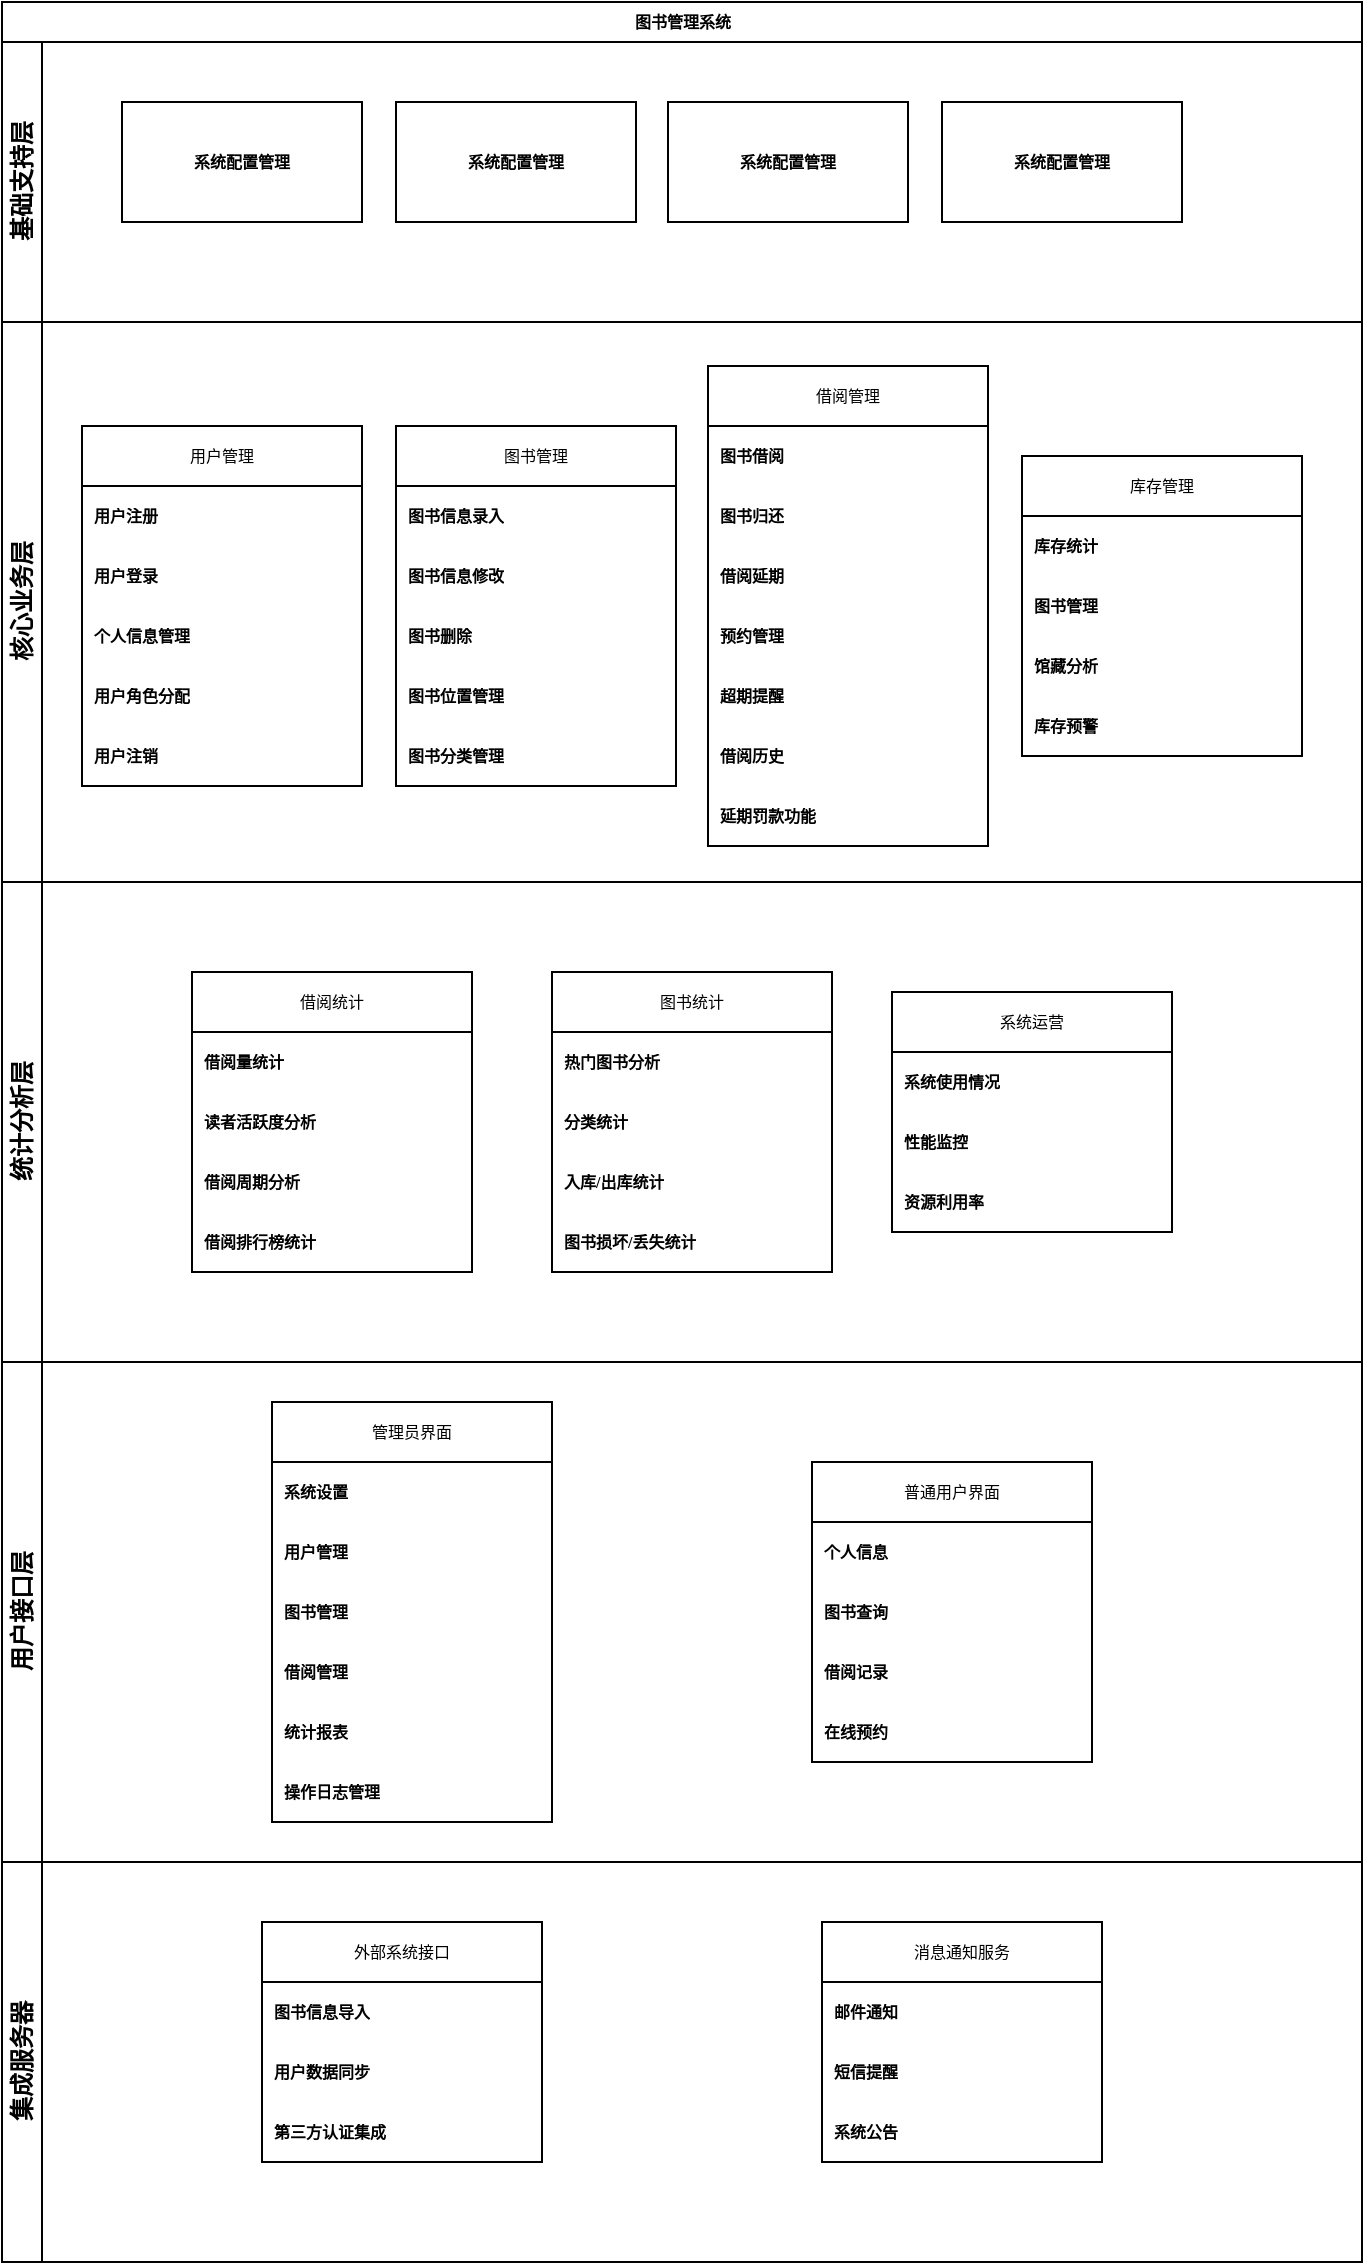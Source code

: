 <mxfile version="27.1.5">
  <diagram name="Page-1" id="c7488fd3-1785-93aa-aadb-54a6760d102a">
    <mxGraphModel dx="856" dy="475" grid="0" gridSize="10" guides="1" tooltips="1" connect="1" arrows="1" fold="1" page="0" pageScale="1" pageWidth="1100" pageHeight="850" background="none" math="0" shadow="0">
      <root>
        <mxCell id="0" />
        <mxCell id="1" parent="0" />
        <mxCell id="2b4e8129b02d487f-1" value="图书管理系统" style="swimlane;html=1;childLayout=stackLayout;horizontal=1;startSize=20;horizontalStack=0;rounded=0;shadow=0;labelBackgroundColor=none;strokeWidth=1;fontFamily=Verdana;fontSize=8;align=center;" parent="1" vertex="1">
          <mxGeometry x="100" y="20" width="680" height="1130" as="geometry">
            <mxRectangle x="180" y="70" width="60" height="20" as="alternateBounds" />
          </mxGeometry>
        </mxCell>
        <mxCell id="2b4e8129b02d487f-3" value="基础支持层" style="swimlane;html=1;startSize=20;horizontal=0;" parent="2b4e8129b02d487f-1" vertex="1">
          <mxGeometry y="20" width="680" height="140" as="geometry">
            <mxRectangle y="20" width="680" height="30" as="alternateBounds" />
          </mxGeometry>
        </mxCell>
        <mxCell id="hGuO7qK85UxMEahbpFd4-6" value="系统配置管理" style="whiteSpace=wrap;html=1;rounded=0;shadow=0;strokeColor=default;strokeWidth=1;align=center;verticalAlign=middle;fontFamily=Verdana;fontSize=8;fontColor=default;fontStyle=1;labelBackgroundColor=none;horizontal=1;fillColor=default;" vertex="1" parent="2b4e8129b02d487f-3">
          <mxGeometry x="60" y="30" width="120" height="60" as="geometry" />
        </mxCell>
        <mxCell id="hGuO7qK85UxMEahbpFd4-8" value="系统配置管理" style="whiteSpace=wrap;html=1;rounded=0;shadow=0;strokeColor=default;strokeWidth=1;align=center;verticalAlign=middle;fontFamily=Verdana;fontSize=8;fontColor=default;fontStyle=1;labelBackgroundColor=none;horizontal=1;fillColor=default;" vertex="1" parent="2b4e8129b02d487f-3">
          <mxGeometry x="197" y="30" width="120" height="60" as="geometry" />
        </mxCell>
        <mxCell id="hGuO7qK85UxMEahbpFd4-9" value="系统配置管理" style="whiteSpace=wrap;html=1;rounded=0;shadow=0;strokeColor=default;strokeWidth=1;align=center;verticalAlign=middle;fontFamily=Verdana;fontSize=8;fontColor=default;fontStyle=1;labelBackgroundColor=none;horizontal=1;fillColor=default;" vertex="1" parent="2b4e8129b02d487f-3">
          <mxGeometry x="470" y="30" width="120" height="60" as="geometry" />
        </mxCell>
        <mxCell id="hGuO7qK85UxMEahbpFd4-7" value="系统配置管理" style="whiteSpace=wrap;html=1;rounded=0;shadow=0;strokeColor=default;strokeWidth=1;align=center;verticalAlign=middle;fontFamily=Verdana;fontSize=8;fontColor=default;fontStyle=1;labelBackgroundColor=none;horizontal=1;fillColor=default;" vertex="1" parent="2b4e8129b02d487f-3">
          <mxGeometry x="333" y="30" width="120" height="60" as="geometry" />
        </mxCell>
        <mxCell id="2b4e8129b02d487f-4" value="核心业务层" style="swimlane;html=1;startSize=20;horizontal=0;" parent="2b4e8129b02d487f-1" vertex="1">
          <mxGeometry y="160" width="680" height="280" as="geometry" />
        </mxCell>
        <mxCell id="hGuO7qK85UxMEahbpFd4-10" value="用户管理" style="swimlane;fontStyle=0;childLayout=stackLayout;horizontal=1;startSize=30;horizontalStack=0;resizeParent=1;resizeParentMax=0;resizeLast=0;collapsible=1;marginBottom=0;whiteSpace=wrap;html=1;rounded=0;shadow=0;strokeColor=default;strokeWidth=1;align=center;verticalAlign=middle;fontFamily=Verdana;fontSize=8;fontColor=default;labelBackgroundColor=none;fillColor=default;" vertex="1" parent="2b4e8129b02d487f-4">
          <mxGeometry x="40" y="52" width="140" height="180" as="geometry" />
        </mxCell>
        <mxCell id="hGuO7qK85UxMEahbpFd4-11" value="用户注册" style="text;strokeColor=none;fillColor=none;align=left;verticalAlign=middle;spacingLeft=4;spacingRight=4;overflow=hidden;points=[[0,0.5],[1,0.5]];portConstraint=eastwest;rotatable=0;whiteSpace=wrap;html=1;fontFamily=Verdana;fontSize=8;fontColor=default;fontStyle=1;labelBackgroundColor=none;horizontal=1;" vertex="1" parent="hGuO7qK85UxMEahbpFd4-10">
          <mxGeometry y="30" width="140" height="30" as="geometry" />
        </mxCell>
        <mxCell id="hGuO7qK85UxMEahbpFd4-12" value="用户登录" style="text;strokeColor=none;fillColor=none;align=left;verticalAlign=middle;spacingLeft=4;spacingRight=4;overflow=hidden;points=[[0,0.5],[1,0.5]];portConstraint=eastwest;rotatable=0;whiteSpace=wrap;html=1;fontFamily=Verdana;fontSize=8;fontColor=default;fontStyle=1;labelBackgroundColor=none;horizontal=1;" vertex="1" parent="hGuO7qK85UxMEahbpFd4-10">
          <mxGeometry y="60" width="140" height="30" as="geometry" />
        </mxCell>
        <mxCell id="hGuO7qK85UxMEahbpFd4-13" value="个人信息管理" style="text;strokeColor=none;fillColor=none;align=left;verticalAlign=middle;spacingLeft=4;spacingRight=4;overflow=hidden;points=[[0,0.5],[1,0.5]];portConstraint=eastwest;rotatable=0;whiteSpace=wrap;html=1;fontFamily=Verdana;fontSize=8;fontColor=default;fontStyle=1;labelBackgroundColor=none;horizontal=1;" vertex="1" parent="hGuO7qK85UxMEahbpFd4-10">
          <mxGeometry y="90" width="140" height="30" as="geometry" />
        </mxCell>
        <mxCell id="hGuO7qK85UxMEahbpFd4-58" value="用户角色分配" style="text;strokeColor=none;fillColor=none;align=left;verticalAlign=middle;spacingLeft=4;spacingRight=4;overflow=hidden;points=[[0,0.5],[1,0.5]];portConstraint=eastwest;rotatable=0;whiteSpace=wrap;html=1;fontFamily=Verdana;fontSize=8;fontColor=default;fontStyle=1;labelBackgroundColor=none;horizontal=1;" vertex="1" parent="hGuO7qK85UxMEahbpFd4-10">
          <mxGeometry y="120" width="140" height="30" as="geometry" />
        </mxCell>
        <mxCell id="hGuO7qK85UxMEahbpFd4-59" value="用户注销" style="text;strokeColor=none;fillColor=none;align=left;verticalAlign=middle;spacingLeft=4;spacingRight=4;overflow=hidden;points=[[0,0.5],[1,0.5]];portConstraint=eastwest;rotatable=0;whiteSpace=wrap;html=1;fontFamily=Verdana;fontSize=8;fontColor=default;fontStyle=1;labelBackgroundColor=none;horizontal=1;" vertex="1" parent="hGuO7qK85UxMEahbpFd4-10">
          <mxGeometry y="150" width="140" height="30" as="geometry" />
        </mxCell>
        <mxCell id="hGuO7qK85UxMEahbpFd4-18" value="图书管理" style="swimlane;fontStyle=0;childLayout=stackLayout;horizontal=1;startSize=30;horizontalStack=0;resizeParent=1;resizeParentMax=0;resizeLast=0;collapsible=1;marginBottom=0;whiteSpace=wrap;html=1;rounded=0;shadow=0;strokeColor=default;strokeWidth=1;align=center;verticalAlign=middle;fontFamily=Verdana;fontSize=8;fontColor=default;labelBackgroundColor=none;fillColor=default;" vertex="1" parent="2b4e8129b02d487f-4">
          <mxGeometry x="197" y="52" width="140" height="180" as="geometry" />
        </mxCell>
        <mxCell id="hGuO7qK85UxMEahbpFd4-19" value="图书信息录入" style="text;strokeColor=none;fillColor=none;align=left;verticalAlign=middle;spacingLeft=4;spacingRight=4;overflow=hidden;points=[[0,0.5],[1,0.5]];portConstraint=eastwest;rotatable=0;whiteSpace=wrap;html=1;fontFamily=Verdana;fontSize=8;fontColor=default;fontStyle=1;labelBackgroundColor=none;horizontal=1;" vertex="1" parent="hGuO7qK85UxMEahbpFd4-18">
          <mxGeometry y="30" width="140" height="30" as="geometry" />
        </mxCell>
        <mxCell id="hGuO7qK85UxMEahbpFd4-20" value="图书信息修改" style="text;strokeColor=none;fillColor=none;align=left;verticalAlign=middle;spacingLeft=4;spacingRight=4;overflow=hidden;points=[[0,0.5],[1,0.5]];portConstraint=eastwest;rotatable=0;whiteSpace=wrap;html=1;fontFamily=Verdana;fontSize=8;fontColor=default;fontStyle=1;labelBackgroundColor=none;horizontal=1;" vertex="1" parent="hGuO7qK85UxMEahbpFd4-18">
          <mxGeometry y="60" width="140" height="30" as="geometry" />
        </mxCell>
        <mxCell id="hGuO7qK85UxMEahbpFd4-21" value="图书删除" style="text;strokeColor=none;fillColor=none;align=left;verticalAlign=middle;spacingLeft=4;spacingRight=4;overflow=hidden;points=[[0,0.5],[1,0.5]];portConstraint=eastwest;rotatable=0;whiteSpace=wrap;html=1;fontFamily=Verdana;fontSize=8;fontColor=default;fontStyle=1;labelBackgroundColor=none;horizontal=1;" vertex="1" parent="hGuO7qK85UxMEahbpFd4-18">
          <mxGeometry y="90" width="140" height="30" as="geometry" />
        </mxCell>
        <mxCell id="hGuO7qK85UxMEahbpFd4-60" value="图书位置管理" style="text;strokeColor=none;fillColor=none;align=left;verticalAlign=middle;spacingLeft=4;spacingRight=4;overflow=hidden;points=[[0,0.5],[1,0.5]];portConstraint=eastwest;rotatable=0;whiteSpace=wrap;html=1;fontFamily=Verdana;fontSize=8;fontColor=default;fontStyle=1;labelBackgroundColor=none;horizontal=1;" vertex="1" parent="hGuO7qK85UxMEahbpFd4-18">
          <mxGeometry y="120" width="140" height="30" as="geometry" />
        </mxCell>
        <mxCell id="hGuO7qK85UxMEahbpFd4-61" value="图书分类管理" style="text;strokeColor=none;fillColor=none;align=left;verticalAlign=middle;spacingLeft=4;spacingRight=4;overflow=hidden;points=[[0,0.5],[1,0.5]];portConstraint=eastwest;rotatable=0;whiteSpace=wrap;html=1;fontFamily=Verdana;fontSize=8;fontColor=default;fontStyle=1;labelBackgroundColor=none;horizontal=1;" vertex="1" parent="hGuO7qK85UxMEahbpFd4-18">
          <mxGeometry y="150" width="140" height="30" as="geometry" />
        </mxCell>
        <mxCell id="hGuO7qK85UxMEahbpFd4-22" value="库存管理" style="swimlane;fontStyle=0;childLayout=stackLayout;horizontal=1;startSize=30;horizontalStack=0;resizeParent=1;resizeParentMax=0;resizeLast=0;collapsible=1;marginBottom=0;whiteSpace=wrap;html=1;rounded=0;shadow=0;strokeColor=default;strokeWidth=1;align=center;verticalAlign=middle;fontFamily=Verdana;fontSize=8;fontColor=default;labelBackgroundColor=none;fillColor=default;" vertex="1" parent="2b4e8129b02d487f-4">
          <mxGeometry x="510" y="67" width="140" height="150" as="geometry" />
        </mxCell>
        <mxCell id="hGuO7qK85UxMEahbpFd4-23" value="库存统计" style="text;strokeColor=none;fillColor=none;align=left;verticalAlign=middle;spacingLeft=4;spacingRight=4;overflow=hidden;points=[[0,0.5],[1,0.5]];portConstraint=eastwest;rotatable=0;whiteSpace=wrap;html=1;fontFamily=Verdana;fontSize=8;fontColor=default;fontStyle=1;labelBackgroundColor=none;horizontal=1;" vertex="1" parent="hGuO7qK85UxMEahbpFd4-22">
          <mxGeometry y="30" width="140" height="30" as="geometry" />
        </mxCell>
        <mxCell id="hGuO7qK85UxMEahbpFd4-24" value="图书管理" style="text;strokeColor=none;fillColor=none;align=left;verticalAlign=middle;spacingLeft=4;spacingRight=4;overflow=hidden;points=[[0,0.5],[1,0.5]];portConstraint=eastwest;rotatable=0;whiteSpace=wrap;html=1;fontFamily=Verdana;fontSize=8;fontColor=default;fontStyle=1;labelBackgroundColor=none;horizontal=1;" vertex="1" parent="hGuO7qK85UxMEahbpFd4-22">
          <mxGeometry y="60" width="140" height="30" as="geometry" />
        </mxCell>
        <mxCell id="hGuO7qK85UxMEahbpFd4-25" value="馆藏分析" style="text;strokeColor=none;fillColor=none;align=left;verticalAlign=middle;spacingLeft=4;spacingRight=4;overflow=hidden;points=[[0,0.5],[1,0.5]];portConstraint=eastwest;rotatable=0;whiteSpace=wrap;html=1;fontFamily=Verdana;fontSize=8;fontColor=default;fontStyle=1;labelBackgroundColor=none;horizontal=1;" vertex="1" parent="hGuO7qK85UxMEahbpFd4-22">
          <mxGeometry y="90" width="140" height="30" as="geometry" />
        </mxCell>
        <mxCell id="hGuO7qK85UxMEahbpFd4-67" value="库存预警" style="text;strokeColor=none;fillColor=none;align=left;verticalAlign=middle;spacingLeft=4;spacingRight=4;overflow=hidden;points=[[0,0.5],[1,0.5]];portConstraint=eastwest;rotatable=0;whiteSpace=wrap;html=1;fontFamily=Verdana;fontSize=8;fontColor=default;fontStyle=1;labelBackgroundColor=none;horizontal=1;" vertex="1" parent="hGuO7qK85UxMEahbpFd4-22">
          <mxGeometry y="120" width="140" height="30" as="geometry" />
        </mxCell>
        <mxCell id="hGuO7qK85UxMEahbpFd4-14" value="借阅管理" style="swimlane;fontStyle=0;childLayout=stackLayout;horizontal=1;startSize=30;horizontalStack=0;resizeParent=1;resizeParentMax=0;resizeLast=0;collapsible=1;marginBottom=0;whiteSpace=wrap;html=1;rounded=0;shadow=0;strokeColor=default;strokeWidth=1;align=center;verticalAlign=middle;fontFamily=Verdana;fontSize=8;fontColor=default;labelBackgroundColor=none;fillColor=default;" vertex="1" parent="2b4e8129b02d487f-4">
          <mxGeometry x="353" y="22" width="140" height="240" as="geometry" />
        </mxCell>
        <mxCell id="hGuO7qK85UxMEahbpFd4-15" value="图书借阅" style="text;strokeColor=none;fillColor=none;align=left;verticalAlign=middle;spacingLeft=4;spacingRight=4;overflow=hidden;points=[[0,0.5],[1,0.5]];portConstraint=eastwest;rotatable=0;whiteSpace=wrap;html=1;fontFamily=Verdana;fontSize=8;fontColor=default;fontStyle=1;labelBackgroundColor=none;horizontal=1;" vertex="1" parent="hGuO7qK85UxMEahbpFd4-14">
          <mxGeometry y="30" width="140" height="30" as="geometry" />
        </mxCell>
        <mxCell id="hGuO7qK85UxMEahbpFd4-16" value="图书归还" style="text;strokeColor=none;fillColor=none;align=left;verticalAlign=middle;spacingLeft=4;spacingRight=4;overflow=hidden;points=[[0,0.5],[1,0.5]];portConstraint=eastwest;rotatable=0;whiteSpace=wrap;html=1;fontFamily=Verdana;fontSize=8;fontColor=default;fontStyle=1;labelBackgroundColor=none;horizontal=1;" vertex="1" parent="hGuO7qK85UxMEahbpFd4-14">
          <mxGeometry y="60" width="140" height="30" as="geometry" />
        </mxCell>
        <mxCell id="hGuO7qK85UxMEahbpFd4-17" value="借阅延期" style="text;strokeColor=none;fillColor=none;align=left;verticalAlign=middle;spacingLeft=4;spacingRight=4;overflow=hidden;points=[[0,0.5],[1,0.5]];portConstraint=eastwest;rotatable=0;whiteSpace=wrap;html=1;fontFamily=Verdana;fontSize=8;fontColor=default;fontStyle=1;labelBackgroundColor=none;horizontal=1;" vertex="1" parent="hGuO7qK85UxMEahbpFd4-14">
          <mxGeometry y="90" width="140" height="30" as="geometry" />
        </mxCell>
        <mxCell id="hGuO7qK85UxMEahbpFd4-63" value="预约管理" style="text;strokeColor=none;fillColor=none;align=left;verticalAlign=middle;spacingLeft=4;spacingRight=4;overflow=hidden;points=[[0,0.5],[1,0.5]];portConstraint=eastwest;rotatable=0;whiteSpace=wrap;html=1;fontFamily=Verdana;fontSize=8;fontColor=default;fontStyle=1;labelBackgroundColor=none;horizontal=1;" vertex="1" parent="hGuO7qK85UxMEahbpFd4-14">
          <mxGeometry y="120" width="140" height="30" as="geometry" />
        </mxCell>
        <mxCell id="hGuO7qK85UxMEahbpFd4-64" value="超期提醒" style="text;strokeColor=none;fillColor=none;align=left;verticalAlign=middle;spacingLeft=4;spacingRight=4;overflow=hidden;points=[[0,0.5],[1,0.5]];portConstraint=eastwest;rotatable=0;whiteSpace=wrap;html=1;fontFamily=Verdana;fontSize=8;fontColor=default;fontStyle=1;labelBackgroundColor=none;horizontal=1;" vertex="1" parent="hGuO7qK85UxMEahbpFd4-14">
          <mxGeometry y="150" width="140" height="30" as="geometry" />
        </mxCell>
        <mxCell id="hGuO7qK85UxMEahbpFd4-65" value="借阅历史" style="text;strokeColor=none;fillColor=none;align=left;verticalAlign=middle;spacingLeft=4;spacingRight=4;overflow=hidden;points=[[0,0.5],[1,0.5]];portConstraint=eastwest;rotatable=0;whiteSpace=wrap;html=1;fontFamily=Verdana;fontSize=8;fontColor=default;fontStyle=1;labelBackgroundColor=none;horizontal=1;" vertex="1" parent="hGuO7qK85UxMEahbpFd4-14">
          <mxGeometry y="180" width="140" height="30" as="geometry" />
        </mxCell>
        <mxCell id="hGuO7qK85UxMEahbpFd4-66" value="延期罚款功能" style="text;strokeColor=none;fillColor=none;align=left;verticalAlign=middle;spacingLeft=4;spacingRight=4;overflow=hidden;points=[[0,0.5],[1,0.5]];portConstraint=eastwest;rotatable=0;whiteSpace=wrap;html=1;fontFamily=Verdana;fontSize=8;fontColor=default;fontStyle=1;labelBackgroundColor=none;horizontal=1;" vertex="1" parent="hGuO7qK85UxMEahbpFd4-14">
          <mxGeometry y="210" width="140" height="30" as="geometry" />
        </mxCell>
        <mxCell id="hGuO7qK85UxMEahbpFd4-2" value="统计分析层" style="swimlane;html=1;startSize=20;horizontal=0;" vertex="1" parent="2b4e8129b02d487f-1">
          <mxGeometry y="440" width="680" height="240" as="geometry" />
        </mxCell>
        <mxCell id="hGuO7qK85UxMEahbpFd4-26" value="借阅统计" style="swimlane;fontStyle=0;childLayout=stackLayout;horizontal=1;startSize=30;horizontalStack=0;resizeParent=1;resizeParentMax=0;resizeLast=0;collapsible=1;marginBottom=0;whiteSpace=wrap;html=1;rounded=0;shadow=0;strokeColor=default;strokeWidth=1;align=center;verticalAlign=middle;fontFamily=Verdana;fontSize=8;fontColor=default;labelBackgroundColor=none;fillColor=default;" vertex="1" parent="hGuO7qK85UxMEahbpFd4-2">
          <mxGeometry x="95" y="45" width="140" height="150" as="geometry" />
        </mxCell>
        <mxCell id="hGuO7qK85UxMEahbpFd4-27" value="借阅量统计&lt;span style=&quot;white-space: pre;&quot;&gt;&#x9;&lt;/span&gt;" style="text;strokeColor=none;fillColor=none;align=left;verticalAlign=middle;spacingLeft=4;spacingRight=4;overflow=hidden;points=[[0,0.5],[1,0.5]];portConstraint=eastwest;rotatable=0;whiteSpace=wrap;html=1;fontFamily=Verdana;fontSize=8;fontColor=default;fontStyle=1;labelBackgroundColor=none;horizontal=1;" vertex="1" parent="hGuO7qK85UxMEahbpFd4-26">
          <mxGeometry y="30" width="140" height="30" as="geometry" />
        </mxCell>
        <mxCell id="hGuO7qK85UxMEahbpFd4-28" value="读者活跃度分析" style="text;strokeColor=none;fillColor=none;align=left;verticalAlign=middle;spacingLeft=4;spacingRight=4;overflow=hidden;points=[[0,0.5],[1,0.5]];portConstraint=eastwest;rotatable=0;whiteSpace=wrap;html=1;fontFamily=Verdana;fontSize=8;fontColor=default;fontStyle=1;labelBackgroundColor=none;horizontal=1;" vertex="1" parent="hGuO7qK85UxMEahbpFd4-26">
          <mxGeometry y="60" width="140" height="30" as="geometry" />
        </mxCell>
        <mxCell id="hGuO7qK85UxMEahbpFd4-29" value="借阅周期分析" style="text;strokeColor=none;fillColor=none;align=left;verticalAlign=middle;spacingLeft=4;spacingRight=4;overflow=hidden;points=[[0,0.5],[1,0.5]];portConstraint=eastwest;rotatable=0;whiteSpace=wrap;html=1;fontFamily=Verdana;fontSize=8;fontColor=default;fontStyle=1;labelBackgroundColor=none;horizontal=1;" vertex="1" parent="hGuO7qK85UxMEahbpFd4-26">
          <mxGeometry y="90" width="140" height="30" as="geometry" />
        </mxCell>
        <mxCell id="hGuO7qK85UxMEahbpFd4-68" value="借阅排行榜统计" style="text;strokeColor=none;fillColor=none;align=left;verticalAlign=middle;spacingLeft=4;spacingRight=4;overflow=hidden;points=[[0,0.5],[1,0.5]];portConstraint=eastwest;rotatable=0;whiteSpace=wrap;html=1;fontFamily=Verdana;fontSize=8;fontColor=default;fontStyle=1;labelBackgroundColor=none;horizontal=1;" vertex="1" parent="hGuO7qK85UxMEahbpFd4-26">
          <mxGeometry y="120" width="140" height="30" as="geometry" />
        </mxCell>
        <mxCell id="hGuO7qK85UxMEahbpFd4-34" value="系统运营" style="swimlane;fontStyle=0;childLayout=stackLayout;horizontal=1;startSize=30;horizontalStack=0;resizeParent=1;resizeParentMax=0;resizeLast=0;collapsible=1;marginBottom=0;whiteSpace=wrap;html=1;rounded=0;shadow=0;strokeColor=default;strokeWidth=1;align=center;verticalAlign=middle;fontFamily=Verdana;fontSize=8;fontColor=default;labelBackgroundColor=none;fillColor=default;" vertex="1" parent="hGuO7qK85UxMEahbpFd4-2">
          <mxGeometry x="445" y="55" width="140" height="120" as="geometry" />
        </mxCell>
        <mxCell id="hGuO7qK85UxMEahbpFd4-35" value="系统使用情况" style="text;strokeColor=none;fillColor=none;align=left;verticalAlign=middle;spacingLeft=4;spacingRight=4;overflow=hidden;points=[[0,0.5],[1,0.5]];portConstraint=eastwest;rotatable=0;whiteSpace=wrap;html=1;fontFamily=Verdana;fontSize=8;fontColor=default;fontStyle=1;labelBackgroundColor=none;horizontal=1;" vertex="1" parent="hGuO7qK85UxMEahbpFd4-34">
          <mxGeometry y="30" width="140" height="30" as="geometry" />
        </mxCell>
        <mxCell id="hGuO7qK85UxMEahbpFd4-36" value="性能监控" style="text;strokeColor=none;fillColor=none;align=left;verticalAlign=middle;spacingLeft=4;spacingRight=4;overflow=hidden;points=[[0,0.5],[1,0.5]];portConstraint=eastwest;rotatable=0;whiteSpace=wrap;html=1;fontFamily=Verdana;fontSize=8;fontColor=default;fontStyle=1;labelBackgroundColor=none;horizontal=1;" vertex="1" parent="hGuO7qK85UxMEahbpFd4-34">
          <mxGeometry y="60" width="140" height="30" as="geometry" />
        </mxCell>
        <mxCell id="hGuO7qK85UxMEahbpFd4-37" value="资源利用率" style="text;strokeColor=none;fillColor=none;align=left;verticalAlign=middle;spacingLeft=4;spacingRight=4;overflow=hidden;points=[[0,0.5],[1,0.5]];portConstraint=eastwest;rotatable=0;whiteSpace=wrap;html=1;fontFamily=Verdana;fontSize=8;fontColor=default;fontStyle=1;labelBackgroundColor=none;horizontal=1;" vertex="1" parent="hGuO7qK85UxMEahbpFd4-34">
          <mxGeometry y="90" width="140" height="30" as="geometry" />
        </mxCell>
        <mxCell id="hGuO7qK85UxMEahbpFd4-30" value="图书统计" style="swimlane;fontStyle=0;childLayout=stackLayout;horizontal=1;startSize=30;horizontalStack=0;resizeParent=1;resizeParentMax=0;resizeLast=0;collapsible=1;marginBottom=0;whiteSpace=wrap;html=1;rounded=0;shadow=0;strokeColor=default;strokeWidth=1;align=center;verticalAlign=middle;fontFamily=Verdana;fontSize=8;fontColor=default;labelBackgroundColor=none;fillColor=default;" vertex="1" parent="hGuO7qK85UxMEahbpFd4-2">
          <mxGeometry x="275" y="45" width="140" height="150" as="geometry" />
        </mxCell>
        <mxCell id="hGuO7qK85UxMEahbpFd4-31" value="热门图书分析" style="text;strokeColor=none;fillColor=none;align=left;verticalAlign=middle;spacingLeft=4;spacingRight=4;overflow=hidden;points=[[0,0.5],[1,0.5]];portConstraint=eastwest;rotatable=0;whiteSpace=wrap;html=1;fontFamily=Verdana;fontSize=8;fontColor=default;fontStyle=1;labelBackgroundColor=none;horizontal=1;" vertex="1" parent="hGuO7qK85UxMEahbpFd4-30">
          <mxGeometry y="30" width="140" height="30" as="geometry" />
        </mxCell>
        <mxCell id="hGuO7qK85UxMEahbpFd4-32" value="分类统计" style="text;strokeColor=none;fillColor=none;align=left;verticalAlign=middle;spacingLeft=4;spacingRight=4;overflow=hidden;points=[[0,0.5],[1,0.5]];portConstraint=eastwest;rotatable=0;whiteSpace=wrap;html=1;fontFamily=Verdana;fontSize=8;fontColor=default;fontStyle=1;labelBackgroundColor=none;horizontal=1;" vertex="1" parent="hGuO7qK85UxMEahbpFd4-30">
          <mxGeometry y="60" width="140" height="30" as="geometry" />
        </mxCell>
        <mxCell id="hGuO7qK85UxMEahbpFd4-33" value="入库/出库统计" style="text;strokeColor=none;fillColor=none;align=left;verticalAlign=middle;spacingLeft=4;spacingRight=4;overflow=hidden;points=[[0,0.5],[1,0.5]];portConstraint=eastwest;rotatable=0;whiteSpace=wrap;html=1;fontFamily=Verdana;fontSize=8;fontColor=default;fontStyle=1;labelBackgroundColor=none;horizontal=1;" vertex="1" parent="hGuO7qK85UxMEahbpFd4-30">
          <mxGeometry y="90" width="140" height="30" as="geometry" />
        </mxCell>
        <mxCell id="hGuO7qK85UxMEahbpFd4-69" value="图书损坏/丢失统计" style="text;strokeColor=none;fillColor=none;align=left;verticalAlign=middle;spacingLeft=4;spacingRight=4;overflow=hidden;points=[[0,0.5],[1,0.5]];portConstraint=eastwest;rotatable=0;whiteSpace=wrap;html=1;fontFamily=Verdana;fontSize=8;fontColor=default;fontStyle=1;labelBackgroundColor=none;horizontal=1;" vertex="1" parent="hGuO7qK85UxMEahbpFd4-30">
          <mxGeometry y="120" width="140" height="30" as="geometry" />
        </mxCell>
        <mxCell id="hGuO7qK85UxMEahbpFd4-3" value="用户接口层" style="swimlane;html=1;startSize=20;horizontal=0;" vertex="1" parent="2b4e8129b02d487f-1">
          <mxGeometry y="680" width="680" height="250" as="geometry" />
        </mxCell>
        <mxCell id="hGuO7qK85UxMEahbpFd4-46" value="普通用户界面" style="swimlane;fontStyle=0;childLayout=stackLayout;horizontal=1;startSize=30;horizontalStack=0;resizeParent=1;resizeParentMax=0;resizeLast=0;collapsible=1;marginBottom=0;whiteSpace=wrap;html=1;rounded=0;shadow=0;strokeColor=default;strokeWidth=1;align=center;verticalAlign=middle;fontFamily=Verdana;fontSize=8;fontColor=default;labelBackgroundColor=none;fillColor=default;" vertex="1" parent="hGuO7qK85UxMEahbpFd4-3">
          <mxGeometry x="405" y="50" width="140" height="150" as="geometry" />
        </mxCell>
        <mxCell id="hGuO7qK85UxMEahbpFd4-47" value="个人信息" style="text;strokeColor=none;fillColor=none;align=left;verticalAlign=middle;spacingLeft=4;spacingRight=4;overflow=hidden;points=[[0,0.5],[1,0.5]];portConstraint=eastwest;rotatable=0;whiteSpace=wrap;html=1;fontFamily=Verdana;fontSize=8;fontColor=default;fontStyle=1;labelBackgroundColor=none;horizontal=1;" vertex="1" parent="hGuO7qK85UxMEahbpFd4-46">
          <mxGeometry y="30" width="140" height="30" as="geometry" />
        </mxCell>
        <mxCell id="hGuO7qK85UxMEahbpFd4-48" value="图书查询" style="text;strokeColor=none;fillColor=none;align=left;verticalAlign=middle;spacingLeft=4;spacingRight=4;overflow=hidden;points=[[0,0.5],[1,0.5]];portConstraint=eastwest;rotatable=0;whiteSpace=wrap;html=1;fontFamily=Verdana;fontSize=8;fontColor=default;fontStyle=1;labelBackgroundColor=none;horizontal=1;" vertex="1" parent="hGuO7qK85UxMEahbpFd4-46">
          <mxGeometry y="60" width="140" height="30" as="geometry" />
        </mxCell>
        <mxCell id="hGuO7qK85UxMEahbpFd4-72" value="借阅记录" style="text;strokeColor=none;fillColor=none;align=left;verticalAlign=middle;spacingLeft=4;spacingRight=4;overflow=hidden;points=[[0,0.5],[1,0.5]];portConstraint=eastwest;rotatable=0;whiteSpace=wrap;html=1;fontFamily=Verdana;fontSize=8;fontColor=default;fontStyle=1;labelBackgroundColor=none;horizontal=1;" vertex="1" parent="hGuO7qK85UxMEahbpFd4-46">
          <mxGeometry y="90" width="140" height="30" as="geometry" />
        </mxCell>
        <mxCell id="hGuO7qK85UxMEahbpFd4-73" value="在线预约" style="text;strokeColor=none;fillColor=none;align=left;verticalAlign=middle;spacingLeft=4;spacingRight=4;overflow=hidden;points=[[0,0.5],[1,0.5]];portConstraint=eastwest;rotatable=0;whiteSpace=wrap;html=1;fontFamily=Verdana;fontSize=8;fontColor=default;fontStyle=1;labelBackgroundColor=none;horizontal=1;" vertex="1" parent="hGuO7qK85UxMEahbpFd4-46">
          <mxGeometry y="120" width="140" height="30" as="geometry" />
        </mxCell>
        <mxCell id="hGuO7qK85UxMEahbpFd4-42" value="管理员界面" style="swimlane;fontStyle=0;childLayout=stackLayout;horizontal=1;startSize=30;horizontalStack=0;resizeParent=1;resizeParentMax=0;resizeLast=0;collapsible=1;marginBottom=0;whiteSpace=wrap;html=1;rounded=0;shadow=0;strokeColor=default;strokeWidth=1;align=center;verticalAlign=middle;fontFamily=Verdana;fontSize=8;fontColor=default;labelBackgroundColor=none;fillColor=default;" vertex="1" parent="hGuO7qK85UxMEahbpFd4-3">
          <mxGeometry x="135" y="20" width="140" height="210" as="geometry" />
        </mxCell>
        <mxCell id="hGuO7qK85UxMEahbpFd4-43" value="系统设置" style="text;strokeColor=none;fillColor=none;align=left;verticalAlign=middle;spacingLeft=4;spacingRight=4;overflow=hidden;points=[[0,0.5],[1,0.5]];portConstraint=eastwest;rotatable=0;whiteSpace=wrap;html=1;fontFamily=Verdana;fontSize=8;fontColor=default;fontStyle=1;labelBackgroundColor=none;horizontal=1;" vertex="1" parent="hGuO7qK85UxMEahbpFd4-42">
          <mxGeometry y="30" width="140" height="30" as="geometry" />
        </mxCell>
        <mxCell id="hGuO7qK85UxMEahbpFd4-44" value="用户管理" style="text;strokeColor=none;fillColor=none;align=left;verticalAlign=middle;spacingLeft=4;spacingRight=4;overflow=hidden;points=[[0,0.5],[1,0.5]];portConstraint=eastwest;rotatable=0;whiteSpace=wrap;html=1;fontFamily=Verdana;fontSize=8;fontColor=default;fontStyle=1;labelBackgroundColor=none;horizontal=1;" vertex="1" parent="hGuO7qK85UxMEahbpFd4-42">
          <mxGeometry y="60" width="140" height="30" as="geometry" />
        </mxCell>
        <mxCell id="hGuO7qK85UxMEahbpFd4-45" value="图书管理" style="text;strokeColor=none;fillColor=none;align=left;verticalAlign=middle;spacingLeft=4;spacingRight=4;overflow=hidden;points=[[0,0.5],[1,0.5]];portConstraint=eastwest;rotatable=0;whiteSpace=wrap;html=1;fontFamily=Verdana;fontSize=8;fontColor=default;fontStyle=1;labelBackgroundColor=none;horizontal=1;" vertex="1" parent="hGuO7qK85UxMEahbpFd4-42">
          <mxGeometry y="90" width="140" height="30" as="geometry" />
        </mxCell>
        <mxCell id="hGuO7qK85UxMEahbpFd4-70" value="借阅管理" style="text;strokeColor=none;fillColor=none;align=left;verticalAlign=middle;spacingLeft=4;spacingRight=4;overflow=hidden;points=[[0,0.5],[1,0.5]];portConstraint=eastwest;rotatable=0;whiteSpace=wrap;html=1;fontFamily=Verdana;fontSize=8;fontColor=default;fontStyle=1;labelBackgroundColor=none;horizontal=1;" vertex="1" parent="hGuO7qK85UxMEahbpFd4-42">
          <mxGeometry y="120" width="140" height="30" as="geometry" />
        </mxCell>
        <mxCell id="hGuO7qK85UxMEahbpFd4-71" value="统计报表" style="text;strokeColor=none;fillColor=none;align=left;verticalAlign=middle;spacingLeft=4;spacingRight=4;overflow=hidden;points=[[0,0.5],[1,0.5]];portConstraint=eastwest;rotatable=0;whiteSpace=wrap;html=1;fontFamily=Verdana;fontSize=8;fontColor=default;fontStyle=1;labelBackgroundColor=none;horizontal=1;" vertex="1" parent="hGuO7qK85UxMEahbpFd4-42">
          <mxGeometry y="150" width="140" height="30" as="geometry" />
        </mxCell>
        <mxCell id="hGuO7qK85UxMEahbpFd4-75" value="操作日志管理" style="text;strokeColor=none;fillColor=none;align=left;verticalAlign=middle;spacingLeft=4;spacingRight=4;overflow=hidden;points=[[0,0.5],[1,0.5]];portConstraint=eastwest;rotatable=0;whiteSpace=wrap;html=1;fontFamily=Verdana;fontSize=8;fontColor=default;fontStyle=1;labelBackgroundColor=none;horizontal=1;" vertex="1" parent="hGuO7qK85UxMEahbpFd4-42">
          <mxGeometry y="180" width="140" height="30" as="geometry" />
        </mxCell>
        <mxCell id="hGuO7qK85UxMEahbpFd4-4" value="集成服务器" style="swimlane;html=1;startSize=20;horizontal=0;" vertex="1" parent="2b4e8129b02d487f-1">
          <mxGeometry y="930" width="680" height="200" as="geometry" />
        </mxCell>
        <mxCell id="hGuO7qK85UxMEahbpFd4-54" value="消息通知服务" style="swimlane;fontStyle=0;childLayout=stackLayout;horizontal=1;startSize=30;horizontalStack=0;resizeParent=1;resizeParentMax=0;resizeLast=0;collapsible=1;marginBottom=0;whiteSpace=wrap;html=1;rounded=0;shadow=0;strokeColor=default;strokeWidth=1;align=center;verticalAlign=middle;fontFamily=Verdana;fontSize=8;fontColor=default;labelBackgroundColor=none;fillColor=default;" vertex="1" parent="hGuO7qK85UxMEahbpFd4-4">
          <mxGeometry x="410" y="30" width="140" height="120" as="geometry" />
        </mxCell>
        <mxCell id="hGuO7qK85UxMEahbpFd4-55" value="邮件通知" style="text;strokeColor=none;fillColor=none;align=left;verticalAlign=middle;spacingLeft=4;spacingRight=4;overflow=hidden;points=[[0,0.5],[1,0.5]];portConstraint=eastwest;rotatable=0;whiteSpace=wrap;html=1;fontFamily=Verdana;fontSize=8;fontColor=default;fontStyle=1;labelBackgroundColor=none;horizontal=1;" vertex="1" parent="hGuO7qK85UxMEahbpFd4-54">
          <mxGeometry y="30" width="140" height="30" as="geometry" />
        </mxCell>
        <mxCell id="hGuO7qK85UxMEahbpFd4-56" value="短信提醒" style="text;strokeColor=none;fillColor=none;align=left;verticalAlign=middle;spacingLeft=4;spacingRight=4;overflow=hidden;points=[[0,0.5],[1,0.5]];portConstraint=eastwest;rotatable=0;whiteSpace=wrap;html=1;fontFamily=Verdana;fontSize=8;fontColor=default;fontStyle=1;labelBackgroundColor=none;horizontal=1;" vertex="1" parent="hGuO7qK85UxMEahbpFd4-54">
          <mxGeometry y="60" width="140" height="30" as="geometry" />
        </mxCell>
        <mxCell id="hGuO7qK85UxMEahbpFd4-57" value="系统公告" style="text;strokeColor=none;fillColor=none;align=left;verticalAlign=middle;spacingLeft=4;spacingRight=4;overflow=hidden;points=[[0,0.5],[1,0.5]];portConstraint=eastwest;rotatable=0;whiteSpace=wrap;html=1;fontFamily=Verdana;fontSize=8;fontColor=default;fontStyle=1;labelBackgroundColor=none;horizontal=1;" vertex="1" parent="hGuO7qK85UxMEahbpFd4-54">
          <mxGeometry y="90" width="140" height="30" as="geometry" />
        </mxCell>
        <mxCell id="hGuO7qK85UxMEahbpFd4-50" value="外部系统接口" style="swimlane;fontStyle=0;childLayout=stackLayout;horizontal=1;startSize=30;horizontalStack=0;resizeParent=1;resizeParentMax=0;resizeLast=0;collapsible=1;marginBottom=0;whiteSpace=wrap;html=1;rounded=0;shadow=0;strokeColor=default;strokeWidth=1;align=center;verticalAlign=middle;fontFamily=Verdana;fontSize=8;fontColor=default;labelBackgroundColor=none;fillColor=default;" vertex="1" parent="hGuO7qK85UxMEahbpFd4-4">
          <mxGeometry x="130" y="30" width="140" height="120" as="geometry" />
        </mxCell>
        <mxCell id="hGuO7qK85UxMEahbpFd4-51" value="图书信息导入" style="text;strokeColor=none;fillColor=none;align=left;verticalAlign=middle;spacingLeft=4;spacingRight=4;overflow=hidden;points=[[0,0.5],[1,0.5]];portConstraint=eastwest;rotatable=0;whiteSpace=wrap;html=1;fontFamily=Verdana;fontSize=8;fontColor=default;fontStyle=1;labelBackgroundColor=none;horizontal=1;" vertex="1" parent="hGuO7qK85UxMEahbpFd4-50">
          <mxGeometry y="30" width="140" height="30" as="geometry" />
        </mxCell>
        <mxCell id="hGuO7qK85UxMEahbpFd4-52" value="用户数据同步" style="text;strokeColor=none;fillColor=none;align=left;verticalAlign=middle;spacingLeft=4;spacingRight=4;overflow=hidden;points=[[0,0.5],[1,0.5]];portConstraint=eastwest;rotatable=0;whiteSpace=wrap;html=1;fontFamily=Verdana;fontSize=8;fontColor=default;fontStyle=1;labelBackgroundColor=none;horizontal=1;" vertex="1" parent="hGuO7qK85UxMEahbpFd4-50">
          <mxGeometry y="60" width="140" height="30" as="geometry" />
        </mxCell>
        <mxCell id="hGuO7qK85UxMEahbpFd4-53" value="第三方认证集成" style="text;strokeColor=none;fillColor=none;align=left;verticalAlign=middle;spacingLeft=4;spacingRight=4;overflow=hidden;points=[[0,0.5],[1,0.5]];portConstraint=eastwest;rotatable=0;whiteSpace=wrap;html=1;fontFamily=Verdana;fontSize=8;fontColor=default;fontStyle=1;labelBackgroundColor=none;horizontal=1;" vertex="1" parent="hGuO7qK85UxMEahbpFd4-50">
          <mxGeometry y="90" width="140" height="30" as="geometry" />
        </mxCell>
      </root>
    </mxGraphModel>
  </diagram>
</mxfile>

